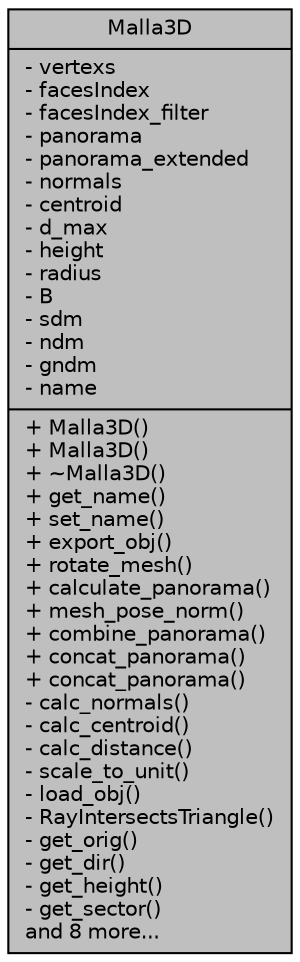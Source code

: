 digraph "Malla3D"
{
 // LATEX_PDF_SIZE
  edge [fontname="Helvetica",fontsize="10",labelfontname="Helvetica",labelfontsize="10"];
  node [fontname="Helvetica",fontsize="10",shape=record];
  Node1 [label="{Malla3D\n|- vertexs\l- facesIndex\l- facesIndex_filter\l- panorama\l- panorama_extended\l- normals\l- centroid\l- d_max\l- height\l- radius\l- B\l- sdm\l- ndm\l- gndm\l- name\l|+ Malla3D()\l+ Malla3D()\l+ ~Malla3D()\l+ get_name()\l+ set_name()\l+ export_obj()\l+ rotate_mesh()\l+ calculate_panorama()\l+ mesh_pose_norm()\l+ combine_panorama()\l+ concat_panorama()\l+ concat_panorama()\l- calc_normals()\l- calc_centroid()\l- calc_distance()\l- scale_to_unit()\l- load_obj()\l- RayIntersectsTriangle()\l- get_orig()\l- get_dir()\l- get_height()\l- get_sector()\land 8 more...\l}",height=0.2,width=0.4,color="black", fillcolor="grey75", style="filled", fontcolor="black",tooltip="This class contains the information about the 3D model."];
}
